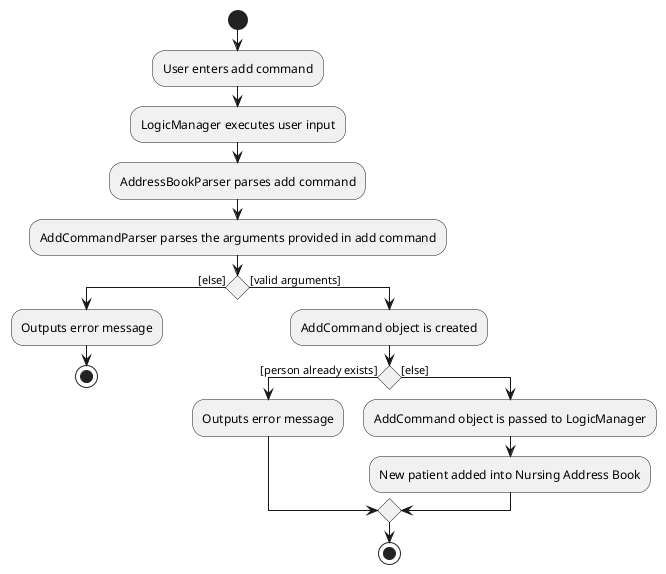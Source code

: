 @startuml
'https://plantuml.com/activity-diagram-beta

start
:User enters add command;
:LogicManager executes user input;
:AddressBookParser parses add command;
:AddCommandParser parses the arguments provided in add command;

if () then ([else])
    :Outputs error message;
    stop
else ([valid arguments])
    :AddCommand object is created;
    if () then ([person already exists])
        :Outputs error message;
    else ([else])
        :AddCommand object is passed to LogicManager;
        :New patient added into Nursing Address Book;
endif
stop

@enduml
